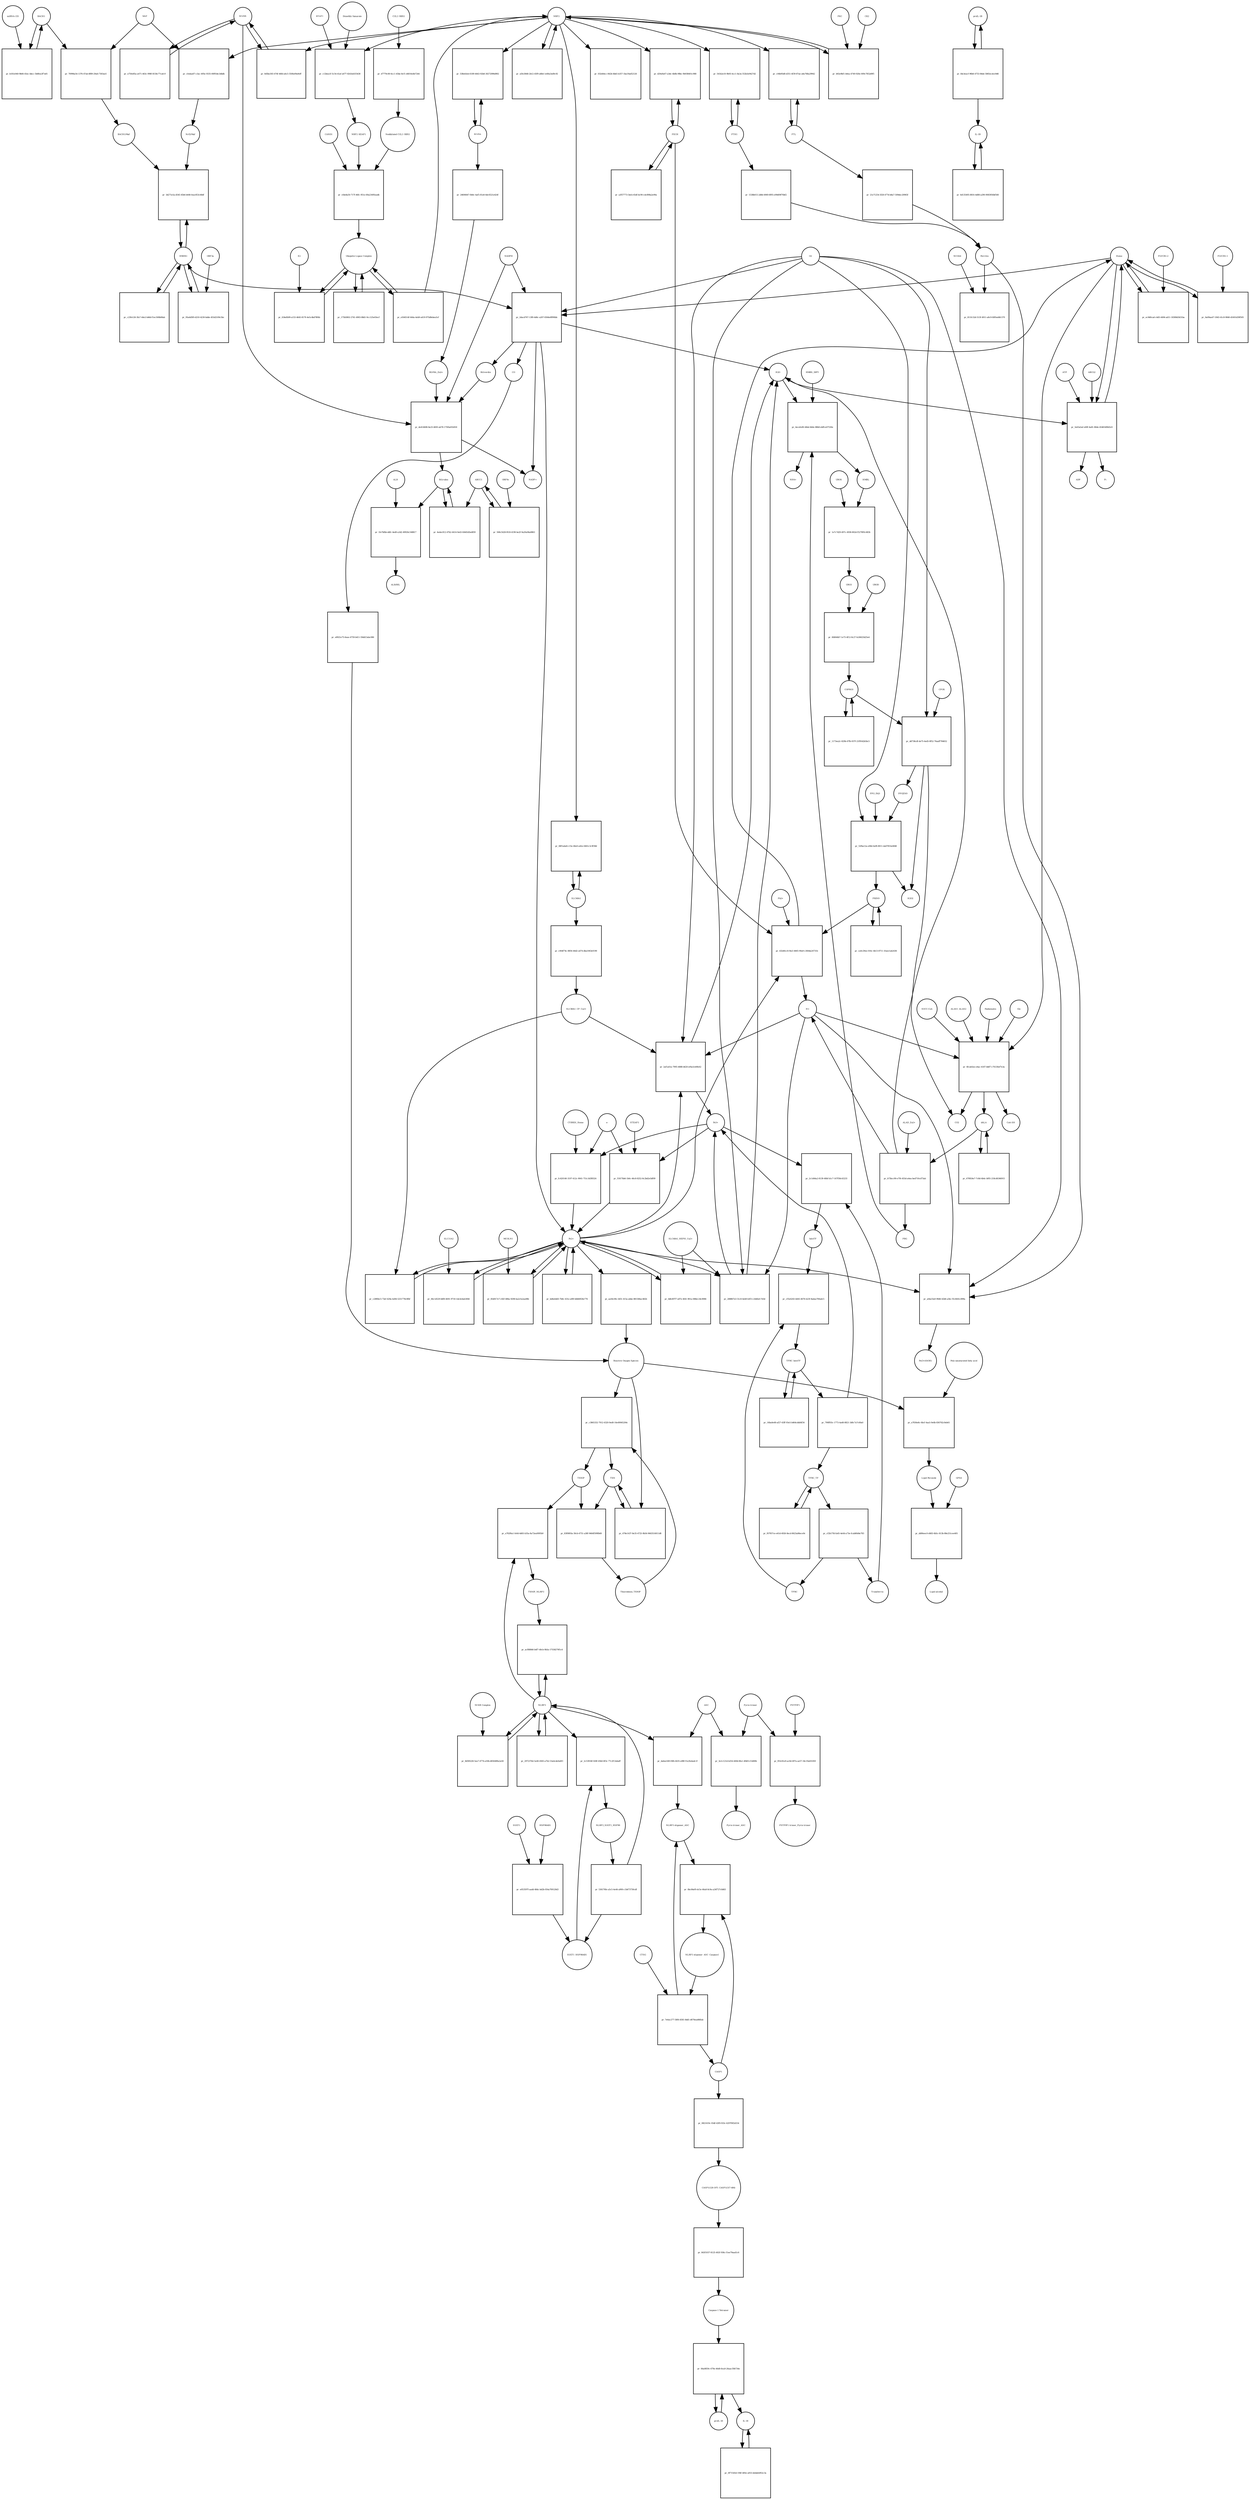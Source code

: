 strict digraph  {
Heme [annotation="urn_miriam_obo.chebi_CHEBI%3A30413", bipartite=0, cls="simple chemical", fontsize=4, label=Heme, shape=circle];
"pr_2dacd767-13f8-4d6c-a207-8364e8f9f4bb" [annotation="", bipartite=1, cls=process, fontsize=4, label="pr_2dacd767-13f8-4d6c-a207-8364e8f9f4bb", shape=square];
Biliverdin [annotation="urn_miriam_obo.chebi_CHEBI%3A17033", bipartite=0, cls="simple chemical", fontsize=4, label=Biliverdin, shape=circle];
HMOX1 [annotation="", bipartite=0, cls=macromolecule, fontsize=4, label=HMOX1, shape=circle];
O2 [annotation="urn_miriam_obo.chebi_CHEBI%3A15379", bipartite=0, cls="simple chemical", fontsize=4, label=O2, shape=circle];
NADPH [annotation="urn_miriam_obo.chebi_CHEBI%3A16474", bipartite=0, cls="simple chemical", fontsize=4, label=NADPH, shape=circle];
H2O [annotation="urn_miriam_obo.chebi_CHEBI%3A15377", bipartite=0, cls="simple chemical", fontsize=4, label=H2O, shape=circle];
"Fe2+" [annotation="urn_miriam_obo.chebi_CHEBI%3A29033", bipartite=0, cls="simple chemical", fontsize=4, label="Fe2+", shape=circle];
"NADP+" [annotation="urn_miriam_obo.chebi_CHEBI%3A18009", bipartite=0, cls="simple chemical", fontsize=4, label="NADP+", shape=circle];
CO [annotation="urn_miriam_obo.chebi_CHEBI%3A17245", bipartite=0, cls="simple chemical", fontsize=4, label=CO, shape=circle];
"pr_ec9d0cad-c4d5-4494-ad11-18308d3431ba" [annotation="", bipartite=1, cls=process, fontsize=4, label="pr_ec9d0cad-c4d5-4494-ad11-18308d3431ba", shape=square];
"FLVCR1-2" [annotation=urn_miriam_uniprot_Q9Y5Y0, bipartite=0, cls=macromolecule, fontsize=4, label="FLVCR1-2", shape=circle];
"pr_de414608-8a33-4693-ab78-175f4a91b918" [annotation="", bipartite=1, cls=process, fontsize=4, label="pr_de414608-8a33-4693-ab78-175f4a91b918", shape=square];
Bilirubin [annotation="urn_miriam_obo.chebi_CHEBI%3A16990", bipartite=0, cls="simple chemical", fontsize=4, label=Bilirubin, shape=circle];
BLVRB [annotation=urn_miriam_uniprot_P30043, bipartite=0, cls=macromolecule, fontsize=4, label=BLVRB, shape=circle];
"BLVRA_Zn2+" [annotation="urn_miriam_obo.chebi_CHEBI%3A29805|urn_miriam_uniprot_P53004", bipartite=0, cls=complex, fontsize=4, label="BLVRA_Zn2+", shape=circle];
"pr_4edec812-47b2-4414-9e43-fd445d5ed859" [annotation="", bipartite=1, cls=process, fontsize=4, label="pr_4edec812-47b2-4414-9e43-fd445d5ed859", shape=square];
ABCC1 [annotation="", bipartite=0, cls=macromolecule, fontsize=4, label=ABCC1, shape=circle];
"pr_1fe7bfbb-ddfc-4ed0-a3d2-49926c548817" [annotation="", bipartite=1, cls=process, fontsize=4, label="pr_1fe7bfbb-ddfc-4ed0-a3d2-49926c548817", shape=square];
ALB [annotation=urn_miriam_uniprot_P02768, bipartite=0, cls=macromolecule, fontsize=4, label=ALB, shape=circle];
"ALB/BIL" [annotation="urn_miriam_uniprot_P02768|urn_miriam_obo.chebi_CHEBI%3A16990", bipartite=0, cls=complex, fontsize=4, label="ALB/BIL", shape=circle];
NRF2 [annotation="", bipartite=0, cls=macromolecule, fontsize=4, label=NRF2, shape=circle];
"pr_cfedaa67-c3ac-495e-9335-00f93dc3dbdb" [annotation="", bipartite=1, cls=process, fontsize=4, label="pr_cfedaa67-c3ac-495e-9335-00f93dc3dbdb", shape=square];
MAF [annotation=urn_miriam_uniprot_O75444, bipartite=0, cls=macromolecule, fontsize=4, label=MAF, shape=circle];
"Nrf2/Maf" [annotation="", bipartite=0, cls=complex, fontsize=4, label="Nrf2/Maf", shape=circle];
"pr_70996a54-1376-47ab-8f89-29afc7303ae5" [annotation="", bipartite=1, cls=process, fontsize=4, label="pr_70996a54-1376-47ab-8f89-29afc7303ae5", shape=square];
BACH1 [annotation=urn_miriam_uniprot_O14867, bipartite=0, cls=macromolecule, fontsize=4, label=BACH1, shape=circle];
"BACH1/Maf" [annotation="", bipartite=0, cls=complex, fontsize=4, label="BACH1/Maf", shape=circle];
"pr_b181e040-9b66-45ec-bbcc-5b8fea3f7a81" [annotation="", bipartite=1, cls=process, fontsize=4, label="pr_b181e040-9b66-45ec-bbcc-5b8fea3f7a81", shape=square];
"miRNA-155" [annotation=urn_miriam_ncbigene_406947, bipartite=0, cls="nucleic acid feature", fontsize=4, label="miRNA-155", shape=circle];
"pr_3d271e5a-d545-45b6-b640-feac853c48df" [annotation="", bipartite=1, cls=process, fontsize=4, label="pr_3d271e5a-d545-45b6-b640-feac853c48df", shape=square];
PRIN9 [annotation="urn_miriam_obo.chebi_CHEBI%3A15430", bipartite=0, cls="simple chemical", fontsize=4, label=PRIN9, shape=circle];
"pr_432d0cc8-f4e3-4665-90a9-c360da24731b" [annotation="", bipartite=1, cls=process, fontsize=4, label="pr_432d0cc8-f4e3-4665-90a9-c360da24731b", shape=square];
FECH [annotation=urn_miriam_uniprot_P22830, bipartite=0, cls=macromolecule, fontsize=4, label=FECH, shape=circle];
"Pb2+" [annotation="urn_miriam_obo.chebi_CHEBI%3A27889", bipartite=0, cls="simple chemical", fontsize=4, label="Pb2+", shape=circle];
"H+" [annotation="urn_miriam_obo.chebi_CHEBI%3A15378", bipartite=0, cls="simple chemical", fontsize=4, label="H+", shape=circle];
"SUCC-CoA" [annotation="urn_miriam_obo.chebi_CHEBI%3A57292", bipartite=0, cls="simple chemical", fontsize=4, label="SUCC-CoA", shape=circle];
"pr_6fcab5ee-e4ac-4187-bb87-c76130ef7e3a" [annotation="", bipartite=1, cls=process, fontsize=4, label="pr_6fcab5ee-e4ac-4187-bb87-c76130ef7e3a", shape=square];
dALA [annotation="urn_miriam_obo.chebi_CHEBI%3A356416", bipartite=0, cls="simple chemical", fontsize=4, label=dALA, shape=circle];
ALAS1_ALAS2 [annotation="urn_miriam_uniprot_P13196|urn_miriam_uniprot_P22557", bipartite=0, cls=complex, fontsize=4, label=ALAS1_ALAS2, shape=circle];
Panhematin [annotation="urn_miriam_obo.chebi_CHEBI%3A50385", bipartite=0, cls="simple chemical", fontsize=4, label=Panhematin, shape=circle];
Gly [annotation="urn_miriam_obo.chebi_CHEBI%3A57305", bipartite=0, cls="simple chemical", fontsize=4, label=Gly, shape=circle];
"CoA-SH" [annotation="urn_miriam_obo.chebi_CHEBI%3A15346", bipartite=0, cls="simple chemical", fontsize=4, label="CoA-SH", shape=circle];
CO2 [annotation="urn_miriam_obo.chebi_CHEBI%3A16526", bipartite=0, cls="simple chemical", fontsize=4, label=CO2, shape=circle];
"pr_c12bea1f-5c54-41af-a677-8243ed1f3438" [annotation="", bipartite=1, cls=process, fontsize=4, label="pr_c12bea1f-5c54-41af-a677-8243ed1f3438", shape=square];
KEAP1 [annotation=urn_miriam_uniprot_Q14145, bipartite=0, cls=macromolecule, fontsize=4, label=KEAP1, shape=circle];
NRF2_KEAP1 [annotation="urn_miriam_uniprot_Q14145|urn_miriam_uniprot_Q16236", bipartite=0, cls=complex, fontsize=4, label=NRF2_KEAP1, shape=circle];
"Dimethly fumarate" [annotation="urn_miriam_obo.chebi_CHEBI%3A76004", bipartite=0, cls="simple chemical", fontsize=4, label="Dimethly fumarate", shape=circle];
"Ubiquitin Ligase Complex" [annotation="urn_miriam_uniprot_Q14145|urn_miriam_uniprot_Q15843|urn_miriam_uniprot_Q13618|urn_miriam_uniprot_P62877|urn_miriam_uniprot_Q16236|urn_miriam_uniprot_P0CG48|urn_miriam_pubmed_19940261|urn_miriam_interpro_IPR000608", bipartite=0, cls=complex, fontsize=4, label="Ubiquitin Ligase Complex", shape=circle];
"pr_175b5802-2741-4903-88d1-9cc125e03ecf" [annotation="", bipartite=1, cls=process, fontsize=4, label="pr_175b5802-2741-4903-88d1-9cc125e03ecf", shape=square];
"pr_b73bcc90-e7f4-455d-a4ea-bed710cd73ab" [annotation="", bipartite=1, cls=process, fontsize=4, label="pr_b73bcc90-e7f4-455d-a4ea-bed710cd73ab", shape=square];
PBG [annotation="urn_miriam_obo.chebi_CHEBI%3A58126", bipartite=0, cls="simple chemical", fontsize=4, label=PBG, shape=circle];
"ALAD_Zn2+" [annotation="urn_miriam_uniprot_P13716|urn_miriam_obo.chebi_CHEBI%3A29105", bipartite=0, cls=complex, fontsize=4, label="ALAD_Zn2+", shape=circle];
"pr_4ecefa90-44bd-4b0e-88b8-ebffce07530e" [annotation="", bipartite=1, cls=process, fontsize=4, label="pr_4ecefa90-44bd-4b0e-88b8-ebffce07530e", shape=square];
HMBL [annotation="urn_miriam_obo.chebi_CHEBI%3A57845", bipartite=0, cls="simple chemical", fontsize=4, label=HMBL, shape=circle];
HMBS_DIPY [annotation="urn_miriam_obo.chebi_CHEBI%3A36319|urn_miriam_uniprot_P08397", bipartite=0, cls=complex, fontsize=4, label=HMBS_DIPY, shape=circle];
"NH4+" [annotation="urn_miriam_obo.chebi_CHEBI%3A28938", bipartite=0, cls="simple chemical", fontsize=4, label="NH4+", shape=circle];
"pr_1e7c7d29-497c-4938-802d-f527895c483b" [annotation="", bipartite=1, cls=process, fontsize=4, label="pr_1e7c7d29-497c-4938-802d-f527895c483b", shape=square];
URO3 [annotation="urn_miriam_obo.chebi_CHEBI%3A15437", bipartite=0, cls="simple chemical", fontsize=4, label=URO3, shape=circle];
UROS [annotation=urn_miriam_uniprot_P10746, bipartite=0, cls=macromolecule, fontsize=4, label=UROS, shape=circle];
"pr_6fd644b7-1e73-4f12-8c27-fa56625d25e4" [annotation="", bipartite=1, cls=process, fontsize=4, label="pr_6fd644b7-1e73-4f12-8c27-fa56625d25e4", shape=square];
COPRO3 [annotation="urn_miriam_obo.chebi_CHEBI%3A15439", bipartite=0, cls="simple chemical", fontsize=4, label=COPRO3, shape=circle];
UROD [annotation=urn_miriam_uniprot_P06132, bipartite=0, cls=macromolecule, fontsize=4, label=UROD, shape=circle];
"pr_dd738cdf-de75-4ed5-8f52-76aaff784652" [annotation="", bipartite=1, cls=process, fontsize=4, label="pr_dd738cdf-de75-4ed5-8f52-76aaff784652", shape=square];
PPGEN9 [annotation="urn_miriam_obo.chebi_CHEBI%3A15435", bipartite=0, cls="simple chemical", fontsize=4, label=PPGEN9, shape=circle];
CPOX [annotation=urn_miriam_uniprot_P36551, bipartite=0, cls=macromolecule, fontsize=4, label=CPOX, shape=circle];
H2O2 [annotation="urn_miriam_obo.chebi_CHEBI%3A16240", bipartite=0, cls="simple chemical", fontsize=4, label=H2O2, shape=circle];
"pr_52fba12a-e06d-4ef8-8011-da67853e4848" [annotation="", bipartite=1, cls=process, fontsize=4, label="pr_52fba12a-e06d-4ef8-8011-da67853e4848", shape=square];
PPO_FAD [annotation="urn_miriam_obo.chebi_CHEBI%3A16238|urn_miriam_uniprot_P50336", bipartite=0, cls=complex, fontsize=4, label=PPO_FAD, shape=circle];
"pr_a5fe3848-2b12-45f9-a8b4-1e60a3ed9c92" [annotation="", bipartite=1, cls=process, fontsize=4, label="pr_a5fe3848-2b12-45f9-a8b4-1e60a3ed9c92", shape=square];
"pr_478924e7-7c8d-4b4c-bf05-218cd6346915" [annotation="", bipartite=1, cls="uncertain process", fontsize=4, label="pr_478924e7-7c8d-4b4c-bf05-218cd6346915", shape=square];
"pr_1173ea2c-829b-47fb-937f-21f9542b5bc5" [annotation="", bipartite=1, cls="uncertain process", fontsize=4, label="pr_1173ea2c-829b-47fb-937f-21f9542b5bc5", shape=square];
"pr_ca0c29ee-016c-4b13-8711-1faee1ab2436" [annotation="", bipartite=1, cls="uncertain process", fontsize=4, label="pr_ca0c29ee-016c-4b13-8711-1faee1ab2436", shape=square];
"Poly-unsaturated fatty acid" [annotation="urn_miriam_obo.chebi_CHEBI%3A26208", bipartite=0, cls="simple chemical", fontsize=4, label="Poly-unsaturated fatty acid", shape=circle];
"pr_a7836e8c-6bcf-4aa5-9e6b-836762c8eb61" [annotation="", bipartite=1, cls=process, fontsize=4, label="pr_a7836e8c-6bcf-4aa5-9e6b-836762c8eb61", shape=square];
"Lipid Peroxide" [annotation="urn_miriam_obo.chebi_CHEBI%3A61051", bipartite=0, cls="simple chemical", fontsize=4, label="Lipid Peroxide", shape=circle];
"Reactive Oxygen Species" [annotation="urn_miriam_obo.chebi_CHEBI%3A26523", bipartite=0, cls="simple chemical", fontsize=4, label="Reactive Oxygen Species", shape=circle];
"pr_afda33a9-99d6-42b8-a3bc-f5c4641c899a" [annotation="", bipartite=1, cls=process, fontsize=4, label="pr_afda33a9-99d6-42b8-a3bc-f5c4641c899a", shape=square];
"Fe(3+)O(OH)" [annotation="urn_miriam_obo.chebi_CHEBI%3A78619", bipartite=0, cls="simple chemical", fontsize=4, label="Fe(3+)O(OH)", shape=circle];
Ferritin [annotation=urn_miriam_uniprot_P02794, bipartite=0, cls=complex, fontsize=4, label=Ferritin, shape=circle];
"pr_c28f6bc5-73ef-429a-b284-5251778c8fbf" [annotation="", bipartite=1, cls=process, fontsize=4, label="pr_c28f6bc5-73ef-429a-b284-5251778c8fbf", shape=square];
"SLC40A1_CP_Cu2+" [annotation="urn_miriam_uniprot_P00450|urn_miriam_uniprot_Q9NP59|urn_miriam_obo.chebi_CHEBI%3A29036", bipartite=0, cls=complex, fontsize=4, label="SLC40A1_CP_Cu2+", shape=circle];
"pr_2af1a61a-7995-4888-b620-ef4a5cb9fe62" [annotation="", bipartite=1, cls=process, fontsize=4, label="pr_2af1a61a-7995-4888-b620-ef4a5cb9fe62", shape=square];
"Fe3+" [annotation="urn_miriam_obo.chebi_CHEBI%3A29034", bipartite=0, cls="simple chemical", fontsize=4, label="Fe3+", shape=circle];
SLC40A1 [annotation=urn_miriam_ncbigene_30061, bipartite=0, cls="nucleic acid feature", fontsize=4, label=SLC40A1, shape=circle];
"pr_68f1ada8-c15e-46e0-a42e-6461c3c9f38d" [annotation="", bipartite=1, cls=process, fontsize=4, label="pr_68f1ada8-c15e-46e0-a42e-6461c3c9f38d", shape=square];
FTH1 [annotation=urn_miriam_ncbigene_2495, bipartite=0, cls="nucleic acid feature", fontsize=4, label=FTH1, shape=circle];
"pr_541b2e10-9b93-4cc1-8a3a-552b3e9427d2" [annotation="", bipartite=1, cls=process, fontsize=4, label="pr_541b2e10-9b93-4cc1-8a3a-552b3e9427d2", shape=square];
FTL [annotation=urn_miriam_ncbigene_2512, bipartite=0, cls="nucleic acid feature", fontsize=4, label=FTL, shape=circle];
"pr_c04b95d8-d351-4f39-87ae-a8a768a29942" [annotation="", bipartite=1, cls=process, fontsize=4, label="pr_c04b95d8-d351-4f39-87ae-a8a768a29942", shape=square];
"pr_1538b015-2d8d-4969-8f95-e99d09f76bf2" [annotation="", bipartite=1, cls=process, fontsize=4, label="pr_1538b015-2d8d-4969-8f95-e99d09f76bf2", shape=square];
"pr_21e71254-5f28-477d-b8a7-509dec20965f" [annotation="", bipartite=1, cls=process, fontsize=4, label="pr_21e71254-5f28-477d-b8a7-509dec20965f", shape=square];
"pr_d29a9a67-a3dc-4b8b-98bc-9b938401c988" [annotation="", bipartite=1, cls=process, fontsize=4, label="pr_d29a9a67-a3dc-4b8b-98bc-9b938401c988", shape=square];
"pr_a3f57773-5dcb-45df-bc90-cdc898a2e90a" [annotation="", bipartite=1, cls=process, fontsize=4, label="pr_a3f57773-5dcb-45df-bc90-cdc898a2e90a", shape=square];
"pr_c23fe126-3fa7-44e2-b46d-f1ec500b08ab" [annotation="", bipartite=1, cls=process, fontsize=4, label="pr_c23fe126-3fa7-44e2-b46d-f1ec500b08ab", shape=square];
BLVRA [annotation=urn_miriam_ncbigene_644, bipartite=0, cls="nucleic acid feature", fontsize=4, label=BLVRA, shape=circle];
"pr_538eb5eb-6189-4643-92b8-30272096d902" [annotation="", bipartite=1, cls=process, fontsize=4, label="pr_538eb5eb-6189-4643-92b8-30272096d902", shape=square];
"pr_0d5be303-474f-46fd-a6c5-550fa09a9eff" [annotation="", bipartite=1, cls=process, fontsize=4, label="pr_0d5be303-474f-46fd-a6c5-550fa09a9eff", shape=square];
"pr_a750e85a-a471-463c-998f-8158c77cafc9" [annotation="", bipartite=1, cls=process, fontsize=4, label="pr_a750e85a-a471-463c-998f-8158c77cafc9", shape=square];
"pr_24606647-0b8c-4af5-81e8-6dc6521e424f" [annotation="", bipartite=1, cls=process, fontsize=4, label="pr_24606647-0b8c-4af5-81e8-6dc6521e424f", shape=square];
"pr_c064f74c-8856-46d2-a474-dba1063e0190" [annotation="", bipartite=1, cls=process, fontsize=4, label="pr_c064f74c-8856-46d2-a474-dba1063e0190", shape=square];
"pr_811fc52d-513f-4911-a8c9-fd95ed4fc570" [annotation="", bipartite=1, cls=process, fontsize=4, label="pr_811fc52d-513f-4911-a8c9-fd95ed4fc570", shape=square];
NCOA4 [annotation=urn_miriam_uniprot_Q13772, bipartite=0, cls=macromolecule, fontsize=4, label=NCOA4, shape=circle];
"pr_fc420140-3197-412c-9041-751c3d3f8324" [annotation="", bipartite=1, cls=process, fontsize=4, label="pr_fc420140-3197-412c-9041-751c3d3f8324", shape=square];
CYBRD1_Heme [annotation="urn_miriam_uniprot_Q53TN4|urn_miriam_obo.chebi_CHEBI%3A30413", bipartite=0, cls=complex, fontsize=4, label=CYBRD1_Heme, shape=circle];
"e-" [annotation="urn_miriam_obo.chebi_CHEBI%3A10545", bipartite=0, cls="simple chemical", fontsize=4, label="e-", shape=circle];
"pr_84c1d529-b6f8-4691-9718-1de3e4ab349d" [annotation="", bipartite=1, cls=process, fontsize=4, label="pr_84c1d529-b6f8-4691-9718-1de3e4ab349d", shape=square];
SLC11A2 [annotation=urn_miriam_uniprot_P49281, bipartite=0, cls=macromolecule, fontsize=4, label=SLC11A2, shape=circle];
"pr_dd06eec0-d483-4b5c-813b-88e251cee405" [annotation="", bipartite=1, cls=process, fontsize=4, label="pr_dd06eec0-d483-4b5c-813b-88e251cee405", shape=square];
"Lipid alcohol" [annotation="urn_miriam_obo.chebi_CHEBI%3A24026", bipartite=0, cls="simple chemical", fontsize=4, label="Lipid alcohol", shape=circle];
GPX4 [annotation=urn_miriam_uniprot_P36969, bipartite=0, cls=macromolecule, fontsize=4, label=GPX4, shape=circle];
"pr_95a4d5f0-d210-4230-bdde-455d2109c5bc" [annotation="", bipartite=1, cls=process, fontsize=4, label="pr_95a4d5f0-d210-4230-bdde-455d2109c5bc", shape=square];
ORF3a [annotation="urn_miriam_uniprot_P0DTC3|urn_miriam_taxonomy_2697049", bipartite=0, cls=macromolecule, fontsize=4, label=ORF3a, shape=circle];
"pr_aa56c0fe-3d51-415a-abbe-881584ac482b" [annotation="", bipartite=1, cls=process, fontsize=4, label="pr_aa56c0fe-3d51-415a-abbe-881584ac482b", shape=square];
"pr_568c5428-f618-4190-be2f-9a20a94a8863" [annotation="", bipartite=1, cls=process, fontsize=4, label="pr_568c5428-f618-4190-be2f-9a20a94a8863", shape=square];
ORF9c [annotation=urn_miriam_taxonomy_2697049, bipartite=0, cls=macromolecule, fontsize=4, label=ORF9c, shape=circle];
CUL3_RBX1 [annotation="urn_miriam_uniprot_Q13618|urn_miriam_uniprot_P62877", bipartite=0, cls=complex, fontsize=4, label=CUL3_RBX1, shape=circle];
"pr_d7779c00-6cc1-45be-8cf1-d4016e4b7244" [annotation="", bipartite=1, cls=process, fontsize=4, label="pr_d7779c00-6cc1-45be-8cf1-d4016e4b7244", shape=square];
"Neddylated CUL3_RBX1" [annotation="urn_miriam_uniprot_Q15843|urn_miriam_uniprot_Q13618|urn_miriam_uniprot_P62877", bipartite=0, cls=complex, fontsize=4, label="Neddylated CUL3_RBX1", shape=circle];
"pr_032d44cc-842b-4bb5-b357-1ba19ad52126" [annotation="", bipartite=1, cls=process, fontsize=4, label="pr_032d44cc-842b-4bb5-b357-1ba19ad52126", shape=square];
"pr_cfde8a50-717f-46fc-951e-69a23495eadb" [annotation="", bipartite=1, cls=process, fontsize=4, label="pr_cfde8a50-717f-46fc-951e-69a23495eadb", shape=square];
CAND1 [annotation=urn_miriam_uniprot_Q86VP6, bipartite=0, cls=macromolecule, fontsize=4, label=CAND1, shape=circle];
E2 [annotation=urn_miriam_interpro_IPR000608, bipartite=0, cls=macromolecule, fontsize=4, label=E2, shape=circle];
"pr_634efb99-a153-4645-8170-4e5c4bd78f4b" [annotation="", bipartite=1, cls=process, fontsize=4, label="pr_634efb99-a153-4645-8170-4e5c4bd78f4b", shape=square];
"pr_b92e9bf1-b0ea-4749-920e-009c7852d9f5" [annotation="", bipartite=1, cls=process, fontsize=4, label="pr_b92e9bf1-b0ea-4749-920e-009c7852d9f5", shape=square];
PKC [annotation="urn_miriam_pubmed_12198130|urn_miriam_interpro_IPR012233", bipartite=0, cls=macromolecule, fontsize=4, label=PKC, shape=circle];
CK2 [annotation="", bipartite=0, cls=macromolecule, fontsize=4, label=CK2, shape=circle];
"pr_0a09aa47-1843-41c8-9840-d1601d39f505" [annotation="", bipartite=1, cls=process, fontsize=4, label="pr_0a09aa47-1843-41c8-9840-d1601d39f505", shape=square];
"FLVCR1-1" [annotation=urn_miriam_uniprot_Q9Y5Y0, bipartite=0, cls=macromolecule, fontsize=4, label="FLVCR1-1", shape=circle];
"pr_5e63a5af-e69f-4a81-80de-454654f8d3c8" [annotation="", bipartite=1, cls=process, fontsize=4, label="pr_5e63a5af-e69f-4a81-80de-454654f8d3c8", shape=square];
ABCG2 [annotation=urn_miriam_uniprot_Q9UNQ0, bipartite=0, cls="macromolecule multimer", fontsize=4, label=ABCG2, shape=circle];
ATP [annotation="urn_miriam_obo.chebi_CHEBI%3A30616", bipartite=0, cls="simple chemical", fontsize=4, label=ATP, shape=circle];
Pi [annotation="urn_miriam_obo.chebi_CHEBI%3A18367", bipartite=0, cls="simple chemical", fontsize=4, label=Pi, shape=circle];
ADP [annotation="urn_miriam_obo.chebi_CHEBI%3A456216", bipartite=0, cls="simple chemical", fontsize=4, label=ADP, shape=circle];
"pr_4db387f7-a87e-4fd1-901a-088ec24c8984" [annotation="", bipartite=1, cls=process, fontsize=4, label="pr_4db387f7-a87e-4fd1-901a-088ec24c8984", shape=square];
"SLC40A1_HEPH_Cu2+" [annotation="urn_miriam_uniprot_Q9BQS7|urn_miriam_uniprot_Q9NP59|urn_miriam_obo.chebi_CHEBI%3A28694", bipartite=0, cls=complex, fontsize=4, label="SLC40A1_HEPH_Cu2+", shape=circle];
"pr_288867e3-51c8-4eb9-b3f3-c24dfafc7d3d" [annotation="", bipartite=1, cls=process, fontsize=4, label="pr_288867e3-51c8-4eb9-b3f3-c24dfafc7d3d", shape=square];
"pr_2c1d44a2-8139-40bf-b1c7-167f58c43233" [annotation="", bipartite=1, cls=process, fontsize=4, label="pr_2c1d44a2-8139-40bf-b1c7-167f58c43233", shape=square];
Transferrin [annotation=urn_miriam_uniprot_P02787, bipartite=0, cls=macromolecule, fontsize=4, label=Transferrin, shape=circle];
holoTF [annotation="urn_miriam_uniprot_P02787|urn_miriam_obo.chebi_CHEBI%3A29034", bipartite=0, cls=complex, fontsize=4, label=holoTF, shape=circle];
TFRC [annotation=urn_miriam_uniprot_P02786, bipartite=0, cls="macromolecule multimer", fontsize=4, label=TFRC, shape=circle];
"pr_cf5e4243-b445-4676-b23f-8adaa700adc5" [annotation="", bipartite=1, cls=process, fontsize=4, label="pr_cf5e4243-b445-4676-b23f-8adaa700adc5", shape=square];
TFRC_holoTF [annotation="urn_miriam_uniprot_P02787|urn_miriam_obo.chebi_CHEBI%3A29034|urn_miriam_uniprot_P02786", bipartite=0, cls=complex, fontsize=4, label=TFRC_holoTF, shape=circle];
"pr_16ba0e48-af27-43ff-93e5-b464cddd4f34" [annotation="", bipartite=1, cls=process, fontsize=4, label="pr_16ba0e48-af27-43ff-93e5-b464cddd4f34", shape=square];
"pr_790ff03c-1773-4a48-8821-3d0c7a7c60a0" [annotation="", bipartite=1, cls=process, fontsize=4, label="pr_790ff03c-1773-4a48-8821-3d0c7a7c60a0", shape=square];
TFRC_TF [annotation="urn_miriam_uniprot_P02787|urn_miriam_uniprot_P02786", bipartite=0, cls=complex, fontsize=4, label=TFRC_TF, shape=circle];
"pr_f1817bb6-1b0c-46c8-8252-8c2bd2e5df09" [annotation="", bipartite=1, cls=process, fontsize=4, label="pr_f1817bb6-1b0c-46c8-8252-8c2bd2e5df09", shape=square];
STEAP3 [annotation=urn_miriam_uniprot_Q658P3, bipartite=0, cls=macromolecule, fontsize=4, label=STEAP3, shape=circle];
"pr_85d017e7-c82f-486a-9298-ba2cfa2aa08b" [annotation="", bipartite=1, cls=process, fontsize=4, label="pr_85d017e7-c82f-486a-9298-ba2cfa2aa08b", shape=square];
MCOLN1 [annotation=urn_miriam_uniprot_Q9GZU1, bipartite=0, cls=macromolecule, fontsize=4, label=MCOLN1, shape=circle];
"pr_bd4eb4d5-7b8c-431e-af8f-6db60f26e776" [annotation="", bipartite=1, cls=process, fontsize=4, label="pr_bd4eb4d5-7b8c-431e-af8f-6db60f26e776", shape=square];
"pr_f67957ce-e61d-4926-8ecd-8623a86ece9c" [annotation="", bipartite=1, cls=process, fontsize=4, label="pr_f67957ce-e61d-4926-8ecd-8623a86ece9c", shape=square];
"pr_cf2b17fd-fa65-4e0d-a73e-fcab80d4e783" [annotation="", bipartite=1, cls=process, fontsize=4, label="pr_cf2b17fd-fa65-4e0d-a73e-fcab80d4e783", shape=square];
"pr_e504514f-644a-4eb9-a419-975d8ebea5cf" [annotation="", bipartite=1, cls=process, fontsize=4, label="pr_e504514f-644a-4eb9-a419-975d8ebea5cf", shape=square];
Thioredoxin_TXNIP [annotation="urn_miriam_uniprot_P10599|urn_miriam_uniprot_Q9H3M7", bipartite=0, cls=complex, fontsize=4, label=Thioredoxin_TXNIP, shape=circle];
"pr_c3865332-7912-4320-9ed0-16e49045204c" [annotation="", bipartite=1, cls=process, fontsize=4, label="pr_c3865332-7912-4320-9ed0-16e49045204c", shape=square];
TXNIP [annotation=urn_miriam_uniprot_Q9H3M7, bipartite=0, cls=macromolecule, fontsize=4, label=TXNIP, shape=circle];
TXN [annotation=urn_miriam_uniprot_P10599, bipartite=0, cls=macromolecule, fontsize=4, label=TXN, shape=circle];
NLRP3 [annotation=urn_miriam_uniprot_Q96P20, bipartite=0, cls=macromolecule, fontsize=4, label=NLRP3, shape=circle];
"pr_8d5f6228-5ea7-4774-a50b-d656489a2a58" [annotation="", bipartite=1, cls=process, fontsize=4, label="pr_8d5f6228-5ea7-4774-a50b-d656489a2a58", shape=square];
"Nf-KB Complex" [annotation="urn_miriam_uniprot_P19838|urn_miriam_uniprot_Q04206|urn_miriam_uniprot_Q00653", bipartite=0, cls=complex, fontsize=4, label="Nf-KB Complex", shape=circle];
"pr_297237b4-5e40-4565-a7b2-53a4cde0a6f3" [annotation="", bipartite=1, cls=process, fontsize=4, label="pr_297237b4-5e40-4565-a7b2-53a4cde0a6f3", shape=square];
"pr_478e1437-8e35-4725-9b56-9663516011d8" [annotation="", bipartite=1, cls=process, fontsize=4, label="pr_478e1437-8e35-4725-9b56-9663516011d8", shape=square];
"pr_83f0893a-30cb-4751-a38f-9464f599fb68" [annotation="", bipartite=1, cls=process, fontsize=4, label="pr_83f0893a-30cb-4751-a38f-9464f599fb68", shape=square];
HSP90AB1 [annotation=urn_miriam_uniprot_P08238, bipartite=0, cls=macromolecule, fontsize=4, label=HSP90AB1, shape=circle];
"pr_e053597f-aadd-48dc-bd2b-054a709120d3" [annotation="", bipartite=1, cls=process, fontsize=4, label="pr_e053597f-aadd-48dc-bd2b-054a709120d3", shape=square];
SUGT1 [annotation=urn_miriam_uniprot_Q9Y2Z0, bipartite=0, cls=macromolecule, fontsize=4, label=SUGT1, shape=circle];
SUGT1_HSP90AB1 [annotation="urn_miriam_uniprot_P08238|urn_miriam_uniprot_Q9Y2Z0", bipartite=0, cls=complex, fontsize=4, label=SUGT1_HSP90AB1, shape=circle];
"pr_2c53934f-028f-45b0-8f3c-77c2f13ebaff" [annotation="", bipartite=1, cls=process, fontsize=4, label="pr_2c53934f-028f-45b0-8f3c-77c2f13ebaff", shape=square];
NLRP3_SUGT1_HSP90 [annotation="urn_miriam_uniprot_P08238|urn_miriam_uniprot_Q96P20|urn_miriam_uniprot_Q9Y2Z0", bipartite=0, cls=complex, fontsize=4, label=NLRP3_SUGT1_HSP90, shape=circle];
"pr_a782f6a1-fe0d-4d65-b35a-8a72ea0095b9" [annotation="", bipartite=1, cls=process, fontsize=4, label="pr_a782f6a1-fe0d-4d65-b35a-8a72ea0095b9", shape=square];
TXNIP_NLRP3 [annotation="urn_miriam_uniprot_Q9H3M7|urn_miriam_uniprot_Q96P20", bipartite=0, cls=complex, fontsize=4, label=TXNIP_NLRP3, shape=circle];
"pr_da6ee549-f4fb-4435-a98f-f1e2fa4adc1f" [annotation="", bipartite=1, cls=process, fontsize=4, label="pr_da6ee549-f4fb-4435-a98f-f1e2fa4adc1f", shape=square];
ASC [annotation=urn_miriam_uniprot_Q9ULZ3, bipartite=0, cls=macromolecule, fontsize=4, label=ASC, shape=circle];
"NLRP3 oligomer_ASC" [annotation="urn_miriam_uniprot_Q9ULZ3|urn_miriam_obo.chebi_CHEBI%3A36080", bipartite=0, cls=complex, fontsize=4, label="NLRP3 oligomer_ASC", shape=circle];
"pr_0bc84ef0-dc5e-46a8-8c9a-a24f727c8d63" [annotation="", bipartite=1, cls=process, fontsize=4, label="pr_0bc84ef0-dc5e-46a8-8c9a-a24f727c8d63", shape=square];
CASP1 [annotation=urn_miriam_uniprot_P29466, bipartite=0, cls=macromolecule, fontsize=4, label=CASP1, shape=circle];
"NLRP3 oligomer_ASC_Caspase1" [annotation="urn_miriam_uniprot_P29466|urn_miriam_uniprot_Q9ULZ3", bipartite=0, cls=complex, fontsize=4, label="NLRP3 oligomer_ASC_Caspase1", shape=circle];
"pr_3e1c121d-b254-449d-8fa1-40bf1c53d00b" [annotation="", bipartite=1, cls=process, fontsize=4, label="pr_3e1c121d-b254-449d-8fa1-40bf1c53d00b", shape=square];
"Pyrin trimer" [annotation=urn_miriam_uniprot_O15553, bipartite=0, cls=complex, fontsize=4, label="Pyrin trimer", shape=circle];
"Pyrin trimer_ASC" [annotation="urn_miriam_uniprot_O15553|urn_miriam_uniprot_Q9ULZ3", bipartite=0, cls=complex, fontsize=4, label="Pyrin trimer_ASC", shape=circle];
"pr_f03c81e9-ac0d-497a-ae57-34c19a83185f" [annotation="", bipartite=1, cls=process, fontsize=4, label="pr_f03c81e9-ac0d-497a-ae57-34c19a83185f", shape=square];
PSTPIP1 [annotation=urn_miriam_uniprot_O43586, bipartite=0, cls="macromolecule multimer", fontsize=4, label=PSTPIP1, shape=circle];
"PSTPIP1 trimer_Pyrin trimer" [annotation="urn_miriam_uniprot_O15553|urn_miriam_uniprot_O43586", bipartite=0, cls=complex, fontsize=4, label="PSTPIP1 trimer_Pyrin trimer", shape=circle];
"pr_7e6ac277-58f4-4581-8dd1-d670ead66fab" [annotation="", bipartite=1, cls=process, fontsize=4, label="pr_7e6ac277-58f4-4581-8dd1-d670ead66fab", shape=square];
CTSG [annotation=urn_miriam_uniprot_P08311, bipartite=0, cls=macromolecule, fontsize=4, label=CTSG, shape=circle];
"pr_0821619c-93df-43f9-933c-6297f0f2d154" [annotation="", bipartite=1, cls=process, fontsize=4, label="pr_0821619c-93df-43f9-933c-6297f0f2d154", shape=square];
"CASP1(120-197)_CASP1(317-404)" [annotation=urn_miriam_uniprot_P29466, bipartite=0, cls=complex, fontsize=4, label="CASP1(120-197)_CASP1(317-404)", shape=circle];
"pr_843f1037-8125-402f-936c-f1ee79aad1c6" [annotation="", bipartite=1, cls=process, fontsize=4, label="pr_843f1037-8125-402f-936c-f1ee79aad1c6", shape=square];
"Caspase-1 Tetramer" [annotation=urn_miriam_uniprot_P29466, bipartite=0, cls="complex multimer", fontsize=4, label="Caspase-1 Tetramer", shape=circle];
"proIL-1B" [annotation=urn_miriam_uniprot_P01584, bipartite=0, cls=macromolecule, fontsize=4, label="proIL-1B", shape=circle];
"pr_fde3eacf-96b6-4753-84de-5865ecdce9d6" [annotation="", bipartite=1, cls=process, fontsize=4, label="pr_fde3eacf-96b6-4753-84de-5865ecdce9d6", shape=square];
"IL-1B" [annotation=urn_miriam_uniprot_P01584, bipartite=0, cls=macromolecule, fontsize=4, label="IL-1B", shape=circle];
"pr_6d135495-8816-4d88-a290-9083956bf560" [annotation="", bipartite=1, cls="omitted process", fontsize=4, label="pr_6d135495-8816-4d88-a290-9083956bf560", shape=square];
"pr_acf88846-b4f7-40cb-9b5a-17558279f1c6" [annotation="", bipartite=1, cls=process, fontsize=4, label="pr_acf88846-b4f7-40cb-9b5a-17558279f1c6", shape=square];
"proIL-18" [annotation=urn_miriam_uniprot_Q14116, bipartite=0, cls=macromolecule, fontsize=4, label="proIL-18", shape=circle];
"pr_84a0859c-679e-46d0-8ca9-26aac59b734e" [annotation="", bipartite=1, cls=process, fontsize=4, label="pr_84a0859c-679e-46d0-8ca9-26aac59b734e", shape=square];
"IL-18" [annotation=urn_miriam_uniprot_Q14116, bipartite=0, cls=macromolecule, fontsize=4, label="IL-18", shape=circle];
"pr_0f71545d-194f-485e-a053-debdeb952c3a" [annotation="", bipartite=1, cls="omitted process", fontsize=4, label="pr_0f71545d-194f-485e-a053-debdeb952c3a", shape=square];
"pr_e8921e75-6eae-4759-b411-59dd13abc086" [annotation="", bipartite=1, cls=process, fontsize=4, label="pr_e8921e75-6eae-4759-b411-59dd13abc086", shape=square];
"pr_536176fe-a5c5-4e44-a900-c1b673730cdf" [annotation="", bipartite=1, cls=process, fontsize=4, label="pr_536176fe-a5c5-4e44-a900-c1b673730cdf", shape=square];
Heme -> "pr_2dacd767-13f8-4d6c-a207-8364e8f9f4bb"  [annotation="", interaction_type=consumption];
Heme -> "pr_ec9d0cad-c4d5-4494-ad11-18308d3431ba"  [annotation="", interaction_type=consumption];
Heme -> "pr_6fcab5ee-e4ac-4187-bb87-c76130ef7e3a"  [annotation=urn_miriam_pubmed_25446301, interaction_type=inhibition];
Heme -> "pr_0a09aa47-1843-41c8-9840-d1601d39f505"  [annotation="", interaction_type=consumption];
Heme -> "pr_5e63a5af-e69f-4a81-80de-454654f8d3c8"  [annotation="", interaction_type=consumption];
"pr_2dacd767-13f8-4d6c-a207-8364e8f9f4bb" -> Biliverdin  [annotation="", interaction_type=production];
"pr_2dacd767-13f8-4d6c-a207-8364e8f9f4bb" -> H2O  [annotation="", interaction_type=production];
"pr_2dacd767-13f8-4d6c-a207-8364e8f9f4bb" -> "Fe2+"  [annotation="", interaction_type=production];
"pr_2dacd767-13f8-4d6c-a207-8364e8f9f4bb" -> "NADP+"  [annotation="", interaction_type=production];
"pr_2dacd767-13f8-4d6c-a207-8364e8f9f4bb" -> CO  [annotation="", interaction_type=production];
Biliverdin -> "pr_de414608-8a33-4693-ab78-175f4a91b918"  [annotation="", interaction_type=consumption];
HMOX1 -> "pr_2dacd767-13f8-4d6c-a207-8364e8f9f4bb"  [annotation="", interaction_type=catalysis];
HMOX1 -> "pr_3d271e5a-d545-45b6-b640-feac853c48df"  [annotation="", interaction_type=consumption];
HMOX1 -> "pr_c23fe126-3fa7-44e2-b46d-f1ec500b08ab"  [annotation="", interaction_type=consumption];
HMOX1 -> "pr_95a4d5f0-d210-4230-bdde-455d2109c5bc"  [annotation="", interaction_type=consumption];
O2 -> "pr_2dacd767-13f8-4d6c-a207-8364e8f9f4bb"  [annotation="", interaction_type=consumption];
O2 -> "pr_dd738cdf-de75-4ed5-8f52-76aaff784652"  [annotation="", interaction_type=consumption];
O2 -> "pr_52fba12a-e06d-4ef8-8011-da67853e4848"  [annotation="", interaction_type=consumption];
O2 -> "pr_afda33a9-99d6-42b8-a3bc-f5c4641c899a"  [annotation="", interaction_type=consumption];
O2 -> "pr_2af1a61a-7995-4888-b620-ef4a5cb9fe62"  [annotation="", interaction_type=consumption];
O2 -> "pr_288867e3-51c8-4eb9-b3f3-c24dfafc7d3d"  [annotation="", interaction_type=consumption];
NADPH -> "pr_2dacd767-13f8-4d6c-a207-8364e8f9f4bb"  [annotation="", interaction_type=consumption];
NADPH -> "pr_de414608-8a33-4693-ab78-175f4a91b918"  [annotation="", interaction_type=consumption];
H2O -> "pr_4ecefa90-44bd-4b0e-88b8-ebffce07530e"  [annotation="", interaction_type=consumption];
H2O -> "pr_5e63a5af-e69f-4a81-80de-454654f8d3c8"  [annotation="", interaction_type=consumption];
"Fe2+" -> "pr_432d0cc8-f4e3-4665-90a9-c360da24731b"  [annotation="", interaction_type=consumption];
"Fe2+" -> "pr_afda33a9-99d6-42b8-a3bc-f5c4641c899a"  [annotation="", interaction_type=consumption];
"Fe2+" -> "pr_c28f6bc5-73ef-429a-b284-5251778c8fbf"  [annotation="", interaction_type=consumption];
"Fe2+" -> "pr_2af1a61a-7995-4888-b620-ef4a5cb9fe62"  [annotation="", interaction_type=consumption];
"Fe2+" -> "pr_84c1d529-b6f8-4691-9718-1de3e4ab349d"  [annotation="", interaction_type=consumption];
"Fe2+" -> "pr_aa56c0fe-3d51-415a-abbe-881584ac482b"  [annotation="urn_miriam_pubmed_26794443|urn_miriam_pubmed_30692038", interaction_type=catalysis];
"Fe2+" -> "pr_4db387f7-a87e-4fd1-901a-088ec24c8984"  [annotation="", interaction_type=consumption];
"Fe2+" -> "pr_288867e3-51c8-4eb9-b3f3-c24dfafc7d3d"  [annotation="", interaction_type=consumption];
"Fe2+" -> "pr_85d017e7-c82f-486a-9298-ba2cfa2aa08b"  [annotation="", interaction_type=consumption];
"Fe2+" -> "pr_bd4eb4d5-7b8c-431e-af8f-6db60f26e776"  [annotation="", interaction_type=consumption];
CO -> "pr_e8921e75-6eae-4759-b411-59dd13abc086"  [annotation="urn_miriam_pubmed_28356568|urn_miriam_pubmed_25770182", interaction_type=inhibition];
"pr_ec9d0cad-c4d5-4494-ad11-18308d3431ba" -> Heme  [annotation="", interaction_type=production];
"FLVCR1-2" -> "pr_ec9d0cad-c4d5-4494-ad11-18308d3431ba"  [annotation="", interaction_type=catalysis];
"pr_de414608-8a33-4693-ab78-175f4a91b918" -> Bilirubin  [annotation="", interaction_type=production];
"pr_de414608-8a33-4693-ab78-175f4a91b918" -> "NADP+"  [annotation="", interaction_type=production];
Bilirubin -> "pr_4edec812-47b2-4414-9e43-fd445d5ed859"  [annotation="", interaction_type=consumption];
Bilirubin -> "pr_1fe7bfbb-ddfc-4ed0-a3d2-49926c548817"  [annotation="", interaction_type=consumption];
BLVRB -> "pr_de414608-8a33-4693-ab78-175f4a91b918"  [annotation="", interaction_type=catalysis];
BLVRB -> "pr_0d5be303-474f-46fd-a6c5-550fa09a9eff"  [annotation="", interaction_type=consumption];
BLVRB -> "pr_a750e85a-a471-463c-998f-8158c77cafc9"  [annotation="", interaction_type=consumption];
"BLVRA_Zn2+" -> "pr_de414608-8a33-4693-ab78-175f4a91b918"  [annotation="", interaction_type=catalysis];
"pr_4edec812-47b2-4414-9e43-fd445d5ed859" -> Bilirubin  [annotation="", interaction_type=production];
ABCC1 -> "pr_4edec812-47b2-4414-9e43-fd445d5ed859"  [annotation="", interaction_type=catalysis];
ABCC1 -> "pr_568c5428-f618-4190-be2f-9a20a94a8863"  [annotation="", interaction_type=consumption];
"pr_1fe7bfbb-ddfc-4ed0-a3d2-49926c548817" -> "ALB/BIL"  [annotation="", interaction_type=production];
ALB -> "pr_1fe7bfbb-ddfc-4ed0-a3d2-49926c548817"  [annotation="", interaction_type=consumption];
NRF2 -> "pr_cfedaa67-c3ac-495e-9335-00f93dc3dbdb"  [annotation="", interaction_type=consumption];
NRF2 -> "pr_c12bea1f-5c54-41af-a677-8243ed1f3438"  [annotation="", interaction_type=consumption];
NRF2 -> "pr_a5fe3848-2b12-45f9-a8b4-1e60a3ed9c92"  [annotation="", interaction_type=consumption];
NRF2 -> "pr_68f1ada8-c15e-46e0-a42e-6461c3c9f38d"  [annotation=urn_miriam_pubmed_30692038, interaction_type=catalysis];
NRF2 -> "pr_541b2e10-9b93-4cc1-8a3a-552b3e9427d2"  [annotation=urn_miriam_pubmed_30692038, interaction_type=catalysis];
NRF2 -> "pr_c04b95d8-d351-4f39-87ae-a8a768a29942"  [annotation=urn_miriam_pubmed_30692038, interaction_type=catalysis];
NRF2 -> "pr_d29a9a67-a3dc-4b8b-98bc-9b938401c988"  [annotation="urn_miriam_pubmed_30692038|urn_miriam_pubmed_23766848", interaction_type=catalysis];
NRF2 -> "pr_538eb5eb-6189-4643-92b8-30272096d902"  [annotation=urn_miriam_pubmed_30692038, interaction_type=catalysis];
NRF2 -> "pr_0d5be303-474f-46fd-a6c5-550fa09a9eff"  [annotation=urn_miriam_pubmed_30692038, interaction_type=catalysis];
NRF2 -> "pr_032d44cc-842b-4bb5-b357-1ba19ad52126"  [annotation="", interaction_type=consumption];
NRF2 -> "pr_b92e9bf1-b0ea-4749-920e-009c7852d9f5"  [annotation="", interaction_type=consumption];
"pr_cfedaa67-c3ac-495e-9335-00f93dc3dbdb" -> "Nrf2/Maf"  [annotation="", interaction_type=production];
MAF -> "pr_cfedaa67-c3ac-495e-9335-00f93dc3dbdb"  [annotation="", interaction_type=consumption];
MAF -> "pr_70996a54-1376-47ab-8f89-29afc7303ae5"  [annotation="", interaction_type=consumption];
"Nrf2/Maf" -> "pr_3d271e5a-d545-45b6-b640-feac853c48df"  [annotation="urn_miriam_pubmed_10473555|urn_miriam_pubmed_31827672|urn_miriam_pubmed_30692038|urn_miriam_pubmed_29717933", interaction_type=catalysis];
"pr_70996a54-1376-47ab-8f89-29afc7303ae5" -> "BACH1/Maf"  [annotation="", interaction_type=production];
BACH1 -> "pr_70996a54-1376-47ab-8f89-29afc7303ae5"  [annotation="", interaction_type=consumption];
BACH1 -> "pr_b181e040-9b66-45ec-bbcc-5b8fea3f7a81"  [annotation="", interaction_type=consumption];
"BACH1/Maf" -> "pr_3d271e5a-d545-45b6-b640-feac853c48df"  [annotation="urn_miriam_pubmed_10473555|urn_miriam_pubmed_31827672|urn_miriam_pubmed_30692038|urn_miriam_pubmed_29717933", interaction_type=inhibition];
"pr_b181e040-9b66-45ec-bbcc-5b8fea3f7a81" -> BACH1  [annotation="", interaction_type=production];
"miRNA-155" -> "pr_b181e040-9b66-45ec-bbcc-5b8fea3f7a81"  [annotation="urn_miriam_pubmed_28082120|urn_miriam_pubmed_21982894", interaction_type=inhibition];
"pr_3d271e5a-d545-45b6-b640-feac853c48df" -> HMOX1  [annotation="", interaction_type=production];
PRIN9 -> "pr_432d0cc8-f4e3-4665-90a9-c360da24731b"  [annotation="", interaction_type=consumption];
PRIN9 -> "pr_ca0c29ee-016c-4b13-8711-1faee1ab2436"  [annotation="", interaction_type=consumption];
"pr_432d0cc8-f4e3-4665-90a9-c360da24731b" -> Heme  [annotation="", interaction_type=production];
"pr_432d0cc8-f4e3-4665-90a9-c360da24731b" -> "H+"  [annotation="", interaction_type=production];
FECH -> "pr_432d0cc8-f4e3-4665-90a9-c360da24731b"  [annotation="", interaction_type=catalysis];
FECH -> "pr_d29a9a67-a3dc-4b8b-98bc-9b938401c988"  [annotation="", interaction_type=consumption];
FECH -> "pr_a3f57773-5dcb-45df-bc90-cdc898a2e90a"  [annotation="", interaction_type=consumption];
"Pb2+" -> "pr_432d0cc8-f4e3-4665-90a9-c360da24731b"  [annotation="", interaction_type=inhibition];
"H+" -> "pr_6fcab5ee-e4ac-4187-bb87-c76130ef7e3a"  [annotation="", interaction_type=consumption];
"H+" -> "pr_afda33a9-99d6-42b8-a3bc-f5c4641c899a"  [annotation="", interaction_type=consumption];
"H+" -> "pr_2af1a61a-7995-4888-b620-ef4a5cb9fe62"  [annotation="", interaction_type=consumption];
"H+" -> "pr_288867e3-51c8-4eb9-b3f3-c24dfafc7d3d"  [annotation="", interaction_type=consumption];
"SUCC-CoA" -> "pr_6fcab5ee-e4ac-4187-bb87-c76130ef7e3a"  [annotation="", interaction_type=consumption];
"pr_6fcab5ee-e4ac-4187-bb87-c76130ef7e3a" -> dALA  [annotation="", interaction_type=production];
"pr_6fcab5ee-e4ac-4187-bb87-c76130ef7e3a" -> "CoA-SH"  [annotation="", interaction_type=production];
"pr_6fcab5ee-e4ac-4187-bb87-c76130ef7e3a" -> CO2  [annotation="", interaction_type=production];
dALA -> "pr_b73bcc90-e7f4-455d-a4ea-bed710cd73ab"  [annotation="", interaction_type=consumption];
dALA -> "pr_478924e7-7c8d-4b4c-bf05-218cd6346915"  [annotation="", interaction_type=consumption];
ALAS1_ALAS2 -> "pr_6fcab5ee-e4ac-4187-bb87-c76130ef7e3a"  [annotation=urn_miriam_pubmed_25446301, interaction_type=catalysis];
Panhematin -> "pr_6fcab5ee-e4ac-4187-bb87-c76130ef7e3a"  [annotation=urn_miriam_pubmed_25446301, interaction_type=inhibition];
Gly -> "pr_6fcab5ee-e4ac-4187-bb87-c76130ef7e3a"  [annotation="", interaction_type=consumption];
"pr_c12bea1f-5c54-41af-a677-8243ed1f3438" -> NRF2_KEAP1  [annotation="", interaction_type=production];
KEAP1 -> "pr_c12bea1f-5c54-41af-a677-8243ed1f3438"  [annotation="", interaction_type=consumption];
NRF2_KEAP1 -> "pr_cfde8a50-717f-46fc-951e-69a23495eadb"  [annotation="", interaction_type=consumption];
"Dimethly fumarate" -> "pr_c12bea1f-5c54-41af-a677-8243ed1f3438"  [annotation="urn_miriam_pubmed_15282312|urn_miriam_pubmed_20486766|urn_miriam_pubmed_31692987|urn_miriam_pubmed_15572695|urn_miriam_pubmed_32132672", interaction_type=inhibition];
"Ubiquitin Ligase Complex" -> "pr_175b5802-2741-4903-88d1-9cc125e03ecf"  [annotation="", interaction_type=consumption];
"Ubiquitin Ligase Complex" -> "pr_634efb99-a153-4645-8170-4e5c4bd78f4b"  [annotation="", interaction_type=consumption];
"Ubiquitin Ligase Complex" -> "pr_e504514f-644a-4eb9-a419-975d8ebea5cf"  [annotation="", interaction_type=consumption];
"pr_175b5802-2741-4903-88d1-9cc125e03ecf" -> "Ubiquitin Ligase Complex"  [annotation="", interaction_type=production];
"pr_b73bcc90-e7f4-455d-a4ea-bed710cd73ab" -> PBG  [annotation="", interaction_type=production];
"pr_b73bcc90-e7f4-455d-a4ea-bed710cd73ab" -> "H+"  [annotation="", interaction_type=production];
"pr_b73bcc90-e7f4-455d-a4ea-bed710cd73ab" -> H2O  [annotation="", interaction_type=production];
PBG -> "pr_4ecefa90-44bd-4b0e-88b8-ebffce07530e"  [annotation="", interaction_type=consumption];
"ALAD_Zn2+" -> "pr_b73bcc90-e7f4-455d-a4ea-bed710cd73ab"  [annotation="", interaction_type=catalysis];
"pr_4ecefa90-44bd-4b0e-88b8-ebffce07530e" -> HMBL  [annotation="", interaction_type=production];
"pr_4ecefa90-44bd-4b0e-88b8-ebffce07530e" -> "NH4+"  [annotation="", interaction_type=production];
HMBL -> "pr_1e7c7d29-497c-4938-802d-f527895c483b"  [annotation="", interaction_type=consumption];
HMBS_DIPY -> "pr_4ecefa90-44bd-4b0e-88b8-ebffce07530e"  [annotation="", interaction_type=catalysis];
"pr_1e7c7d29-497c-4938-802d-f527895c483b" -> URO3  [annotation="", interaction_type=production];
URO3 -> "pr_6fd644b7-1e73-4f12-8c27-fa56625d25e4"  [annotation="", interaction_type=consumption];
UROS -> "pr_1e7c7d29-497c-4938-802d-f527895c483b"  [annotation="", interaction_type=catalysis];
"pr_6fd644b7-1e73-4f12-8c27-fa56625d25e4" -> COPRO3  [annotation="", interaction_type=production];
COPRO3 -> "pr_dd738cdf-de75-4ed5-8f52-76aaff784652"  [annotation="", interaction_type=consumption];
COPRO3 -> "pr_1173ea2c-829b-47fb-937f-21f9542b5bc5"  [annotation="", interaction_type=consumption];
UROD -> "pr_6fd644b7-1e73-4f12-8c27-fa56625d25e4"  [annotation="", interaction_type=catalysis];
"pr_dd738cdf-de75-4ed5-8f52-76aaff784652" -> PPGEN9  [annotation="", interaction_type=production];
"pr_dd738cdf-de75-4ed5-8f52-76aaff784652" -> CO2  [annotation="", interaction_type=production];
"pr_dd738cdf-de75-4ed5-8f52-76aaff784652" -> H2O2  [annotation="", interaction_type=production];
PPGEN9 -> "pr_52fba12a-e06d-4ef8-8011-da67853e4848"  [annotation="", interaction_type=consumption];
CPOX -> "pr_dd738cdf-de75-4ed5-8f52-76aaff784652"  [annotation="", interaction_type=catalysis];
"pr_52fba12a-e06d-4ef8-8011-da67853e4848" -> PRIN9  [annotation="", interaction_type=production];
"pr_52fba12a-e06d-4ef8-8011-da67853e4848" -> H2O2  [annotation="", interaction_type=production];
PPO_FAD -> "pr_52fba12a-e06d-4ef8-8011-da67853e4848"  [annotation="", interaction_type=catalysis];
"pr_a5fe3848-2b12-45f9-a8b4-1e60a3ed9c92" -> NRF2  [annotation="", interaction_type=production];
"pr_478924e7-7c8d-4b4c-bf05-218cd6346915" -> dALA  [annotation="", interaction_type=production];
"pr_1173ea2c-829b-47fb-937f-21f9542b5bc5" -> COPRO3  [annotation="", interaction_type=production];
"pr_ca0c29ee-016c-4b13-8711-1faee1ab2436" -> PRIN9  [annotation="", interaction_type=production];
"Poly-unsaturated fatty acid" -> "pr_a7836e8c-6bcf-4aa5-9e6b-836762c8eb61"  [annotation="", interaction_type=consumption];
"pr_a7836e8c-6bcf-4aa5-9e6b-836762c8eb61" -> "Lipid Peroxide"  [annotation="", interaction_type=production];
"Lipid Peroxide" -> "pr_dd06eec0-d483-4b5c-813b-88e251cee405"  [annotation="", interaction_type=consumption];
"Reactive Oxygen Species" -> "pr_a7836e8c-6bcf-4aa5-9e6b-836762c8eb61"  [annotation="urn_miriam_pubmed_26794443|urn_miriam_pubmed_30692038", interaction_type=catalysis];
"Reactive Oxygen Species" -> "pr_c3865332-7912-4320-9ed0-16e49045204c"  [annotation="", interaction_type="necessary stimulation"];
"Reactive Oxygen Species" -> "pr_478e1437-8e35-4725-9b56-9663516011d8"  [annotation="", interaction_type="necessary stimulation"];
"pr_afda33a9-99d6-42b8-a3bc-f5c4641c899a" -> "Fe(3+)O(OH)"  [annotation="", interaction_type=production];
Ferritin -> "pr_afda33a9-99d6-42b8-a3bc-f5c4641c899a"  [annotation="", interaction_type=catalysis];
Ferritin -> "pr_811fc52d-513f-4911-a8c9-fd95ed4fc570"  [annotation="", interaction_type=consumption];
"pr_c28f6bc5-73ef-429a-b284-5251778c8fbf" -> "Fe2+"  [annotation="", interaction_type=production];
"SLC40A1_CP_Cu2+" -> "pr_c28f6bc5-73ef-429a-b284-5251778c8fbf"  [annotation="", interaction_type=catalysis];
"SLC40A1_CP_Cu2+" -> "pr_2af1a61a-7995-4888-b620-ef4a5cb9fe62"  [annotation="", interaction_type=catalysis];
"pr_2af1a61a-7995-4888-b620-ef4a5cb9fe62" -> "Fe3+"  [annotation="", interaction_type=production];
"pr_2af1a61a-7995-4888-b620-ef4a5cb9fe62" -> H2O  [annotation="", interaction_type=production];
"Fe3+" -> "pr_fc420140-3197-412c-9041-751c3d3f8324"  [annotation="", interaction_type=consumption];
"Fe3+" -> "pr_2c1d44a2-8139-40bf-b1c7-167f58c43233"  [annotation="", interaction_type=consumption];
"Fe3+" -> "pr_f1817bb6-1b0c-46c8-8252-8c2bd2e5df09"  [annotation="", interaction_type=consumption];
SLC40A1 -> "pr_68f1ada8-c15e-46e0-a42e-6461c3c9f38d"  [annotation="", interaction_type=consumption];
SLC40A1 -> "pr_c064f74c-8856-46d2-a474-dba1063e0190"  [annotation="", interaction_type=consumption];
"pr_68f1ada8-c15e-46e0-a42e-6461c3c9f38d" -> SLC40A1  [annotation="", interaction_type=production];
FTH1 -> "pr_541b2e10-9b93-4cc1-8a3a-552b3e9427d2"  [annotation="", interaction_type=consumption];
FTH1 -> "pr_1538b015-2d8d-4969-8f95-e99d09f76bf2"  [annotation="", interaction_type=consumption];
"pr_541b2e10-9b93-4cc1-8a3a-552b3e9427d2" -> FTH1  [annotation="", interaction_type=production];
FTL -> "pr_c04b95d8-d351-4f39-87ae-a8a768a29942"  [annotation="", interaction_type=consumption];
FTL -> "pr_21e71254-5f28-477d-b8a7-509dec20965f"  [annotation="", interaction_type=consumption];
"pr_c04b95d8-d351-4f39-87ae-a8a768a29942" -> FTL  [annotation="", interaction_type=production];
"pr_1538b015-2d8d-4969-8f95-e99d09f76bf2" -> Ferritin  [annotation="", interaction_type=production];
"pr_21e71254-5f28-477d-b8a7-509dec20965f" -> Ferritin  [annotation="", interaction_type=production];
"pr_d29a9a67-a3dc-4b8b-98bc-9b938401c988" -> FECH  [annotation="", interaction_type=production];
"pr_a3f57773-5dcb-45df-bc90-cdc898a2e90a" -> FECH  [annotation="", interaction_type=production];
"pr_c23fe126-3fa7-44e2-b46d-f1ec500b08ab" -> HMOX1  [annotation="", interaction_type=production];
BLVRA -> "pr_538eb5eb-6189-4643-92b8-30272096d902"  [annotation="", interaction_type=consumption];
BLVRA -> "pr_24606647-0b8c-4af5-81e8-6dc6521e424f"  [annotation="", interaction_type=consumption];
"pr_538eb5eb-6189-4643-92b8-30272096d902" -> BLVRA  [annotation="", interaction_type=production];
"pr_0d5be303-474f-46fd-a6c5-550fa09a9eff" -> BLVRB  [annotation="", interaction_type=production];
"pr_a750e85a-a471-463c-998f-8158c77cafc9" -> BLVRB  [annotation="", interaction_type=production];
"pr_24606647-0b8c-4af5-81e8-6dc6521e424f" -> "BLVRA_Zn2+"  [annotation="", interaction_type=production];
"pr_c064f74c-8856-46d2-a474-dba1063e0190" -> "SLC40A1_CP_Cu2+"  [annotation="", interaction_type=production];
NCOA4 -> "pr_811fc52d-513f-4911-a8c9-fd95ed4fc570"  [annotation=urn_miriam_pubmed_30692038, interaction_type=catalysis];
"pr_fc420140-3197-412c-9041-751c3d3f8324" -> "Fe2+"  [annotation="", interaction_type=production];
CYBRD1_Heme -> "pr_fc420140-3197-412c-9041-751c3d3f8324"  [annotation="", interaction_type=catalysis];
"e-" -> "pr_fc420140-3197-412c-9041-751c3d3f8324"  [annotation="", interaction_type=consumption];
"e-" -> "pr_f1817bb6-1b0c-46c8-8252-8c2bd2e5df09"  [annotation="", interaction_type=consumption];
"pr_84c1d529-b6f8-4691-9718-1de3e4ab349d" -> "Fe2+"  [annotation="", interaction_type=production];
SLC11A2 -> "pr_84c1d529-b6f8-4691-9718-1de3e4ab349d"  [annotation="", interaction_type=catalysis];
"pr_dd06eec0-d483-4b5c-813b-88e251cee405" -> "Lipid alcohol"  [annotation="", interaction_type=production];
GPX4 -> "pr_dd06eec0-d483-4b5c-813b-88e251cee405"  [annotation="urn_miriam_pubmed_26794443|urn_miriam_pubmed_30692038", interaction_type=catalysis];
"pr_95a4d5f0-d210-4230-bdde-455d2109c5bc" -> HMOX1  [annotation="", interaction_type=production];
ORF3a -> "pr_95a4d5f0-d210-4230-bdde-455d2109c5bc"  [annotation="urn_miriam_doi_10.1101%2F2020.03.22.002386|urn_miriam_taxonomy_2697049", interaction_type=modulation];
"pr_aa56c0fe-3d51-415a-abbe-881584ac482b" -> "Reactive Oxygen Species"  [annotation="", interaction_type=production];
"pr_568c5428-f618-4190-be2f-9a20a94a8863" -> ABCC1  [annotation="", interaction_type=production];
ORF9c -> "pr_568c5428-f618-4190-be2f-9a20a94a8863"  [annotation="urn_miriam_doi_10.1101%2F2020.03.22.002386|urn_miriam_taxonomy_2697049", interaction_type=modulation];
CUL3_RBX1 -> "pr_d7779c00-6cc1-45be-8cf1-d4016e4b7244"  [annotation="", interaction_type=consumption];
"pr_d7779c00-6cc1-45be-8cf1-d4016e4b7244" -> "Neddylated CUL3_RBX1"  [annotation="", interaction_type=production];
"Neddylated CUL3_RBX1" -> "pr_cfde8a50-717f-46fc-951e-69a23495eadb"  [annotation="", interaction_type=consumption];
"pr_cfde8a50-717f-46fc-951e-69a23495eadb" -> "Ubiquitin Ligase Complex"  [annotation="", interaction_type=production];
CAND1 -> "pr_cfde8a50-717f-46fc-951e-69a23495eadb"  [annotation="urn_miriam_pubmed_20486766|urn_miriam_pubmed_31692987|urn_miriam_pubmed_16449638|urn_miriam_pubmed_15572695", interaction_type=inhibition];
E2 -> "pr_634efb99-a153-4645-8170-4e5c4bd78f4b"  [annotation="", interaction_type=consumption];
"pr_634efb99-a153-4645-8170-4e5c4bd78f4b" -> "Ubiquitin Ligase Complex"  [annotation="", interaction_type=production];
"pr_b92e9bf1-b0ea-4749-920e-009c7852d9f5" -> NRF2  [annotation="", interaction_type=production];
PKC -> "pr_b92e9bf1-b0ea-4749-920e-009c7852d9f5"  [annotation="urn_miriam_pubmed_31692987|urn_miriam_pubmed_12198130", interaction_type=catalysis];
CK2 -> "pr_b92e9bf1-b0ea-4749-920e-009c7852d9f5"  [annotation="urn_miriam_pubmed_31692987|urn_miriam_pubmed_12198130", interaction_type=catalysis];
"pr_0a09aa47-1843-41c8-9840-d1601d39f505" -> Heme  [annotation="", interaction_type=production];
"FLVCR1-1" -> "pr_0a09aa47-1843-41c8-9840-d1601d39f505"  [annotation="", interaction_type=catalysis];
"pr_5e63a5af-e69f-4a81-80de-454654f8d3c8" -> Heme  [annotation="", interaction_type=production];
"pr_5e63a5af-e69f-4a81-80de-454654f8d3c8" -> Pi  [annotation="", interaction_type=production];
"pr_5e63a5af-e69f-4a81-80de-454654f8d3c8" -> ADP  [annotation="", interaction_type=production];
ABCG2 -> "pr_5e63a5af-e69f-4a81-80de-454654f8d3c8"  [annotation="", interaction_type=catalysis];
ATP -> "pr_5e63a5af-e69f-4a81-80de-454654f8d3c8"  [annotation="", interaction_type=consumption];
"pr_4db387f7-a87e-4fd1-901a-088ec24c8984" -> "Fe2+"  [annotation="", interaction_type=production];
"SLC40A1_HEPH_Cu2+" -> "pr_4db387f7-a87e-4fd1-901a-088ec24c8984"  [annotation="", interaction_type=catalysis];
"SLC40A1_HEPH_Cu2+" -> "pr_288867e3-51c8-4eb9-b3f3-c24dfafc7d3d"  [annotation="", interaction_type=catalysis];
"pr_288867e3-51c8-4eb9-b3f3-c24dfafc7d3d" -> "Fe3+"  [annotation="", interaction_type=production];
"pr_288867e3-51c8-4eb9-b3f3-c24dfafc7d3d" -> H2O  [annotation="", interaction_type=production];
"pr_2c1d44a2-8139-40bf-b1c7-167f58c43233" -> holoTF  [annotation="", interaction_type=production];
Transferrin -> "pr_2c1d44a2-8139-40bf-b1c7-167f58c43233"  [annotation="", interaction_type=consumption];
holoTF -> "pr_cf5e4243-b445-4676-b23f-8adaa700adc5"  [annotation="", interaction_type=consumption];
TFRC -> "pr_cf5e4243-b445-4676-b23f-8adaa700adc5"  [annotation="", interaction_type=consumption];
"pr_cf5e4243-b445-4676-b23f-8adaa700adc5" -> TFRC_holoTF  [annotation="", interaction_type=production];
TFRC_holoTF -> "pr_16ba0e48-af27-43ff-93e5-b464cddd4f34"  [annotation="", interaction_type=consumption];
TFRC_holoTF -> "pr_790ff03c-1773-4a48-8821-3d0c7a7c60a0"  [annotation="", interaction_type=consumption];
"pr_16ba0e48-af27-43ff-93e5-b464cddd4f34" -> TFRC_holoTF  [annotation="", interaction_type=production];
"pr_790ff03c-1773-4a48-8821-3d0c7a7c60a0" -> "Fe3+"  [annotation="", interaction_type=production];
"pr_790ff03c-1773-4a48-8821-3d0c7a7c60a0" -> TFRC_TF  [annotation="", interaction_type=production];
TFRC_TF -> "pr_f67957ce-e61d-4926-8ecd-8623a86ece9c"  [annotation="", interaction_type=consumption];
TFRC_TF -> "pr_cf2b17fd-fa65-4e0d-a73e-fcab80d4e783"  [annotation="", interaction_type=consumption];
"pr_f1817bb6-1b0c-46c8-8252-8c2bd2e5df09" -> "Fe2+"  [annotation="", interaction_type=production];
STEAP3 -> "pr_f1817bb6-1b0c-46c8-8252-8c2bd2e5df09"  [annotation="", interaction_type=catalysis];
"pr_85d017e7-c82f-486a-9298-ba2cfa2aa08b" -> "Fe2+"  [annotation="", interaction_type=production];
MCOLN1 -> "pr_85d017e7-c82f-486a-9298-ba2cfa2aa08b"  [annotation="", interaction_type=catalysis];
"pr_bd4eb4d5-7b8c-431e-af8f-6db60f26e776" -> "Fe2+"  [annotation="", interaction_type=production];
"pr_f67957ce-e61d-4926-8ecd-8623a86ece9c" -> TFRC_TF  [annotation="", interaction_type=production];
"pr_cf2b17fd-fa65-4e0d-a73e-fcab80d4e783" -> TFRC  [annotation="", interaction_type=production];
"pr_cf2b17fd-fa65-4e0d-a73e-fcab80d4e783" -> Transferrin  [annotation="", interaction_type=production];
"pr_e504514f-644a-4eb9-a419-975d8ebea5cf" -> "Ubiquitin Ligase Complex"  [annotation="", interaction_type=production];
"pr_e504514f-644a-4eb9-a419-975d8ebea5cf" -> NRF2  [annotation="", interaction_type=production];
Thioredoxin_TXNIP -> "pr_c3865332-7912-4320-9ed0-16e49045204c"  [annotation="", interaction_type=consumption];
"pr_c3865332-7912-4320-9ed0-16e49045204c" -> TXNIP  [annotation="", interaction_type=production];
"pr_c3865332-7912-4320-9ed0-16e49045204c" -> TXN  [annotation="", interaction_type=production];
TXNIP -> "pr_83f0893a-30cb-4751-a38f-9464f599fb68"  [annotation="", interaction_type=consumption];
TXNIP -> "pr_a782f6a1-fe0d-4d65-b35a-8a72ea0095b9"  [annotation="", interaction_type=consumption];
TXN -> "pr_478e1437-8e35-4725-9b56-9663516011d8"  [annotation="", interaction_type=consumption];
TXN -> "pr_83f0893a-30cb-4751-a38f-9464f599fb68"  [annotation="", interaction_type=consumption];
NLRP3 -> "pr_8d5f6228-5ea7-4774-a50b-d656489a2a58"  [annotation="", interaction_type=consumption];
NLRP3 -> "pr_297237b4-5e40-4565-a7b2-53a4cde0a6f3"  [annotation="", interaction_type=consumption];
NLRP3 -> "pr_2c53934f-028f-45b0-8f3c-77c2f13ebaff"  [annotation="", interaction_type=consumption];
NLRP3 -> "pr_a782f6a1-fe0d-4d65-b35a-8a72ea0095b9"  [annotation="", interaction_type=consumption];
NLRP3 -> "pr_da6ee549-f4fb-4435-a98f-f1e2fa4adc1f"  [annotation="", interaction_type=consumption];
NLRP3 -> "pr_acf88846-b4f7-40cb-9b5a-17558279f1c6"  [annotation="", interaction_type=consumption];
"pr_8d5f6228-5ea7-4774-a50b-d656489a2a58" -> NLRP3  [annotation="", interaction_type=production];
"Nf-KB Complex" -> "pr_8d5f6228-5ea7-4774-a50b-d656489a2a58"  [annotation="", interaction_type=catalysis];
"pr_297237b4-5e40-4565-a7b2-53a4cde0a6f3" -> NLRP3  [annotation="", interaction_type=production];
"pr_478e1437-8e35-4725-9b56-9663516011d8" -> TXN  [annotation="", interaction_type=production];
"pr_83f0893a-30cb-4751-a38f-9464f599fb68" -> Thioredoxin_TXNIP  [annotation="", interaction_type=production];
HSP90AB1 -> "pr_e053597f-aadd-48dc-bd2b-054a709120d3"  [annotation="", interaction_type=consumption];
"pr_e053597f-aadd-48dc-bd2b-054a709120d3" -> SUGT1_HSP90AB1  [annotation="", interaction_type=production];
SUGT1 -> "pr_e053597f-aadd-48dc-bd2b-054a709120d3"  [annotation="", interaction_type=consumption];
SUGT1_HSP90AB1 -> "pr_2c53934f-028f-45b0-8f3c-77c2f13ebaff"  [annotation="", interaction_type=consumption];
"pr_2c53934f-028f-45b0-8f3c-77c2f13ebaff" -> NLRP3_SUGT1_HSP90  [annotation="", interaction_type=production];
NLRP3_SUGT1_HSP90 -> "pr_536176fe-a5c5-4e44-a900-c1b673730cdf"  [annotation="", interaction_type=consumption];
"pr_a782f6a1-fe0d-4d65-b35a-8a72ea0095b9" -> TXNIP_NLRP3  [annotation="", interaction_type=production];
TXNIP_NLRP3 -> "pr_acf88846-b4f7-40cb-9b5a-17558279f1c6"  [annotation="urn_miriam_pubmed_29789363|urn_miriam_pubmed_28741645|urn_miriam_pubmed_26331680|urn_miriam_doi_10.1016%2Fj.immuni.2009.02.005|urn_miriam_doi_10.3389%2Ffimmu.2020.01030|urn_miriam_pubmed_25770182|urn_miriam_pubmed_28356568|urn_miriam_pubmed_25847972", interaction_type="necessary stimulation"];
"pr_da6ee549-f4fb-4435-a98f-f1e2fa4adc1f" -> "NLRP3 oligomer_ASC"  [annotation="", interaction_type=production];
ASC -> "pr_da6ee549-f4fb-4435-a98f-f1e2fa4adc1f"  [annotation="", interaction_type=consumption];
ASC -> "pr_3e1c121d-b254-449d-8fa1-40bf1c53d00b"  [annotation="", interaction_type=consumption];
"NLRP3 oligomer_ASC" -> "pr_0bc84ef0-dc5e-46a8-8c9a-a24f727c8d63"  [annotation="", interaction_type=consumption];
"pr_0bc84ef0-dc5e-46a8-8c9a-a24f727c8d63" -> "NLRP3 oligomer_ASC_Caspase1"  [annotation="", interaction_type=production];
CASP1 -> "pr_0bc84ef0-dc5e-46a8-8c9a-a24f727c8d63"  [annotation="", interaction_type=consumption];
CASP1 -> "pr_0821619c-93df-43f9-933c-6297f0f2d154"  [annotation="", interaction_type=consumption];
"NLRP3 oligomer_ASC_Caspase1" -> "pr_7e6ac277-58f4-4581-8dd1-d670ead66fab"  [annotation="", interaction_type=consumption];
"pr_3e1c121d-b254-449d-8fa1-40bf1c53d00b" -> "Pyrin trimer_ASC"  [annotation="", interaction_type=production];
"Pyrin trimer" -> "pr_3e1c121d-b254-449d-8fa1-40bf1c53d00b"  [annotation="", interaction_type=consumption];
"Pyrin trimer" -> "pr_f03c81e9-ac0d-497a-ae57-34c19a83185f"  [annotation="", interaction_type=consumption];
"pr_f03c81e9-ac0d-497a-ae57-34c19a83185f" -> "PSTPIP1 trimer_Pyrin trimer"  [annotation="", interaction_type=production];
PSTPIP1 -> "pr_f03c81e9-ac0d-497a-ae57-34c19a83185f"  [annotation="", interaction_type=consumption];
"pr_7e6ac277-58f4-4581-8dd1-d670ead66fab" -> CASP1  [annotation="", interaction_type=production];
"pr_7e6ac277-58f4-4581-8dd1-d670ead66fab" -> "NLRP3 oligomer_ASC"  [annotation="", interaction_type=production];
CTSG -> "pr_7e6ac277-58f4-4581-8dd1-d670ead66fab"  [annotation="", interaction_type=catalysis];
"pr_0821619c-93df-43f9-933c-6297f0f2d154" -> "CASP1(120-197)_CASP1(317-404)"  [annotation="", interaction_type=production];
"CASP1(120-197)_CASP1(317-404)" -> "pr_843f1037-8125-402f-936c-f1ee79aad1c6"  [annotation="", interaction_type=consumption];
"pr_843f1037-8125-402f-936c-f1ee79aad1c6" -> "Caspase-1 Tetramer"  [annotation="", interaction_type=production];
"Caspase-1 Tetramer" -> "pr_84a0859c-679e-46d0-8ca9-26aac59b734e"  [annotation="", interaction_type=catalysis];
"proIL-1B" -> "pr_fde3eacf-96b6-4753-84de-5865ecdce9d6"  [annotation="", interaction_type=consumption];
"pr_fde3eacf-96b6-4753-84de-5865ecdce9d6" -> "IL-1B"  [annotation="", interaction_type=production];
"pr_fde3eacf-96b6-4753-84de-5865ecdce9d6" -> "proIL-1B"  [annotation="", interaction_type=production];
"IL-1B" -> "pr_6d135495-8816-4d88-a290-9083956bf560"  [annotation="", interaction_type=consumption];
"pr_6d135495-8816-4d88-a290-9083956bf560" -> "IL-1B"  [annotation="", interaction_type=production];
"pr_acf88846-b4f7-40cb-9b5a-17558279f1c6" -> NLRP3  [annotation="", interaction_type=production];
"proIL-18" -> "pr_84a0859c-679e-46d0-8ca9-26aac59b734e"  [annotation="", interaction_type=consumption];
"pr_84a0859c-679e-46d0-8ca9-26aac59b734e" -> "IL-18"  [annotation="", interaction_type=production];
"pr_84a0859c-679e-46d0-8ca9-26aac59b734e" -> "proIL-18"  [annotation="", interaction_type=production];
"IL-18" -> "pr_0f71545d-194f-485e-a053-debdeb952c3a"  [annotation="", interaction_type=consumption];
"pr_0f71545d-194f-485e-a053-debdeb952c3a" -> "IL-18"  [annotation="", interaction_type=production];
"pr_e8921e75-6eae-4759-b411-59dd13abc086" -> "Reactive Oxygen Species"  [annotation="", interaction_type=production];
"pr_536176fe-a5c5-4e44-a900-c1b673730cdf" -> NLRP3  [annotation="", interaction_type=production];
"pr_536176fe-a5c5-4e44-a900-c1b673730cdf" -> SUGT1_HSP90AB1  [annotation="", interaction_type=production];
}
